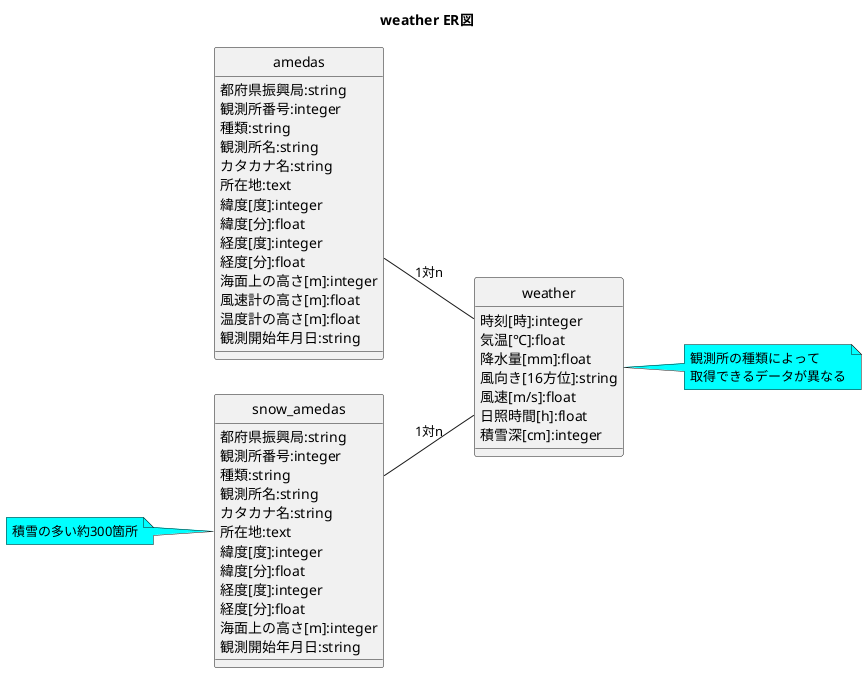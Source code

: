 @startuml
left to right direction
hide circle

title weather ER図

class amedas{
  都府県振興局:string
  観測所番号:integer
  種類:string
  観測所名:string
  カタカナ名:string
  所在地:text
  緯度[度]:integer
  緯度[分]:float
  経度[度]:integer
  経度[分]:float
  海面上の高さ[m]:integer
  風速計の高さ[m]:float
  温度計の高さ[m]:float
  観測開始年月日:string
}

class snow_amedas{
  都府県振興局:string
  観測所番号:integer
  種類:string
  観測所名:string
  カタカナ名:string
  所在地:text
  緯度[度]:integer
  緯度[分]:float
  経度[度]:integer
  経度[分]:float
  海面上の高さ[m]:integer
  観測開始年月日:string
}
note left #aqua
  積雪の多い約300箇所
end note

class weather{
  時刻[時]:integer
  気温[℃]:float
  降水量[mm]:float
  風向き[16方位]:string
  風速[m/s]:float
  日照時間[h]:float
  積雪深[cm]:integer
}

note right #aqua
  観測所の種類によって
  取得できるデータが異なる
end note

amedas -- weather :1対n
snow_amedas -- weather :1対n

@enduml

